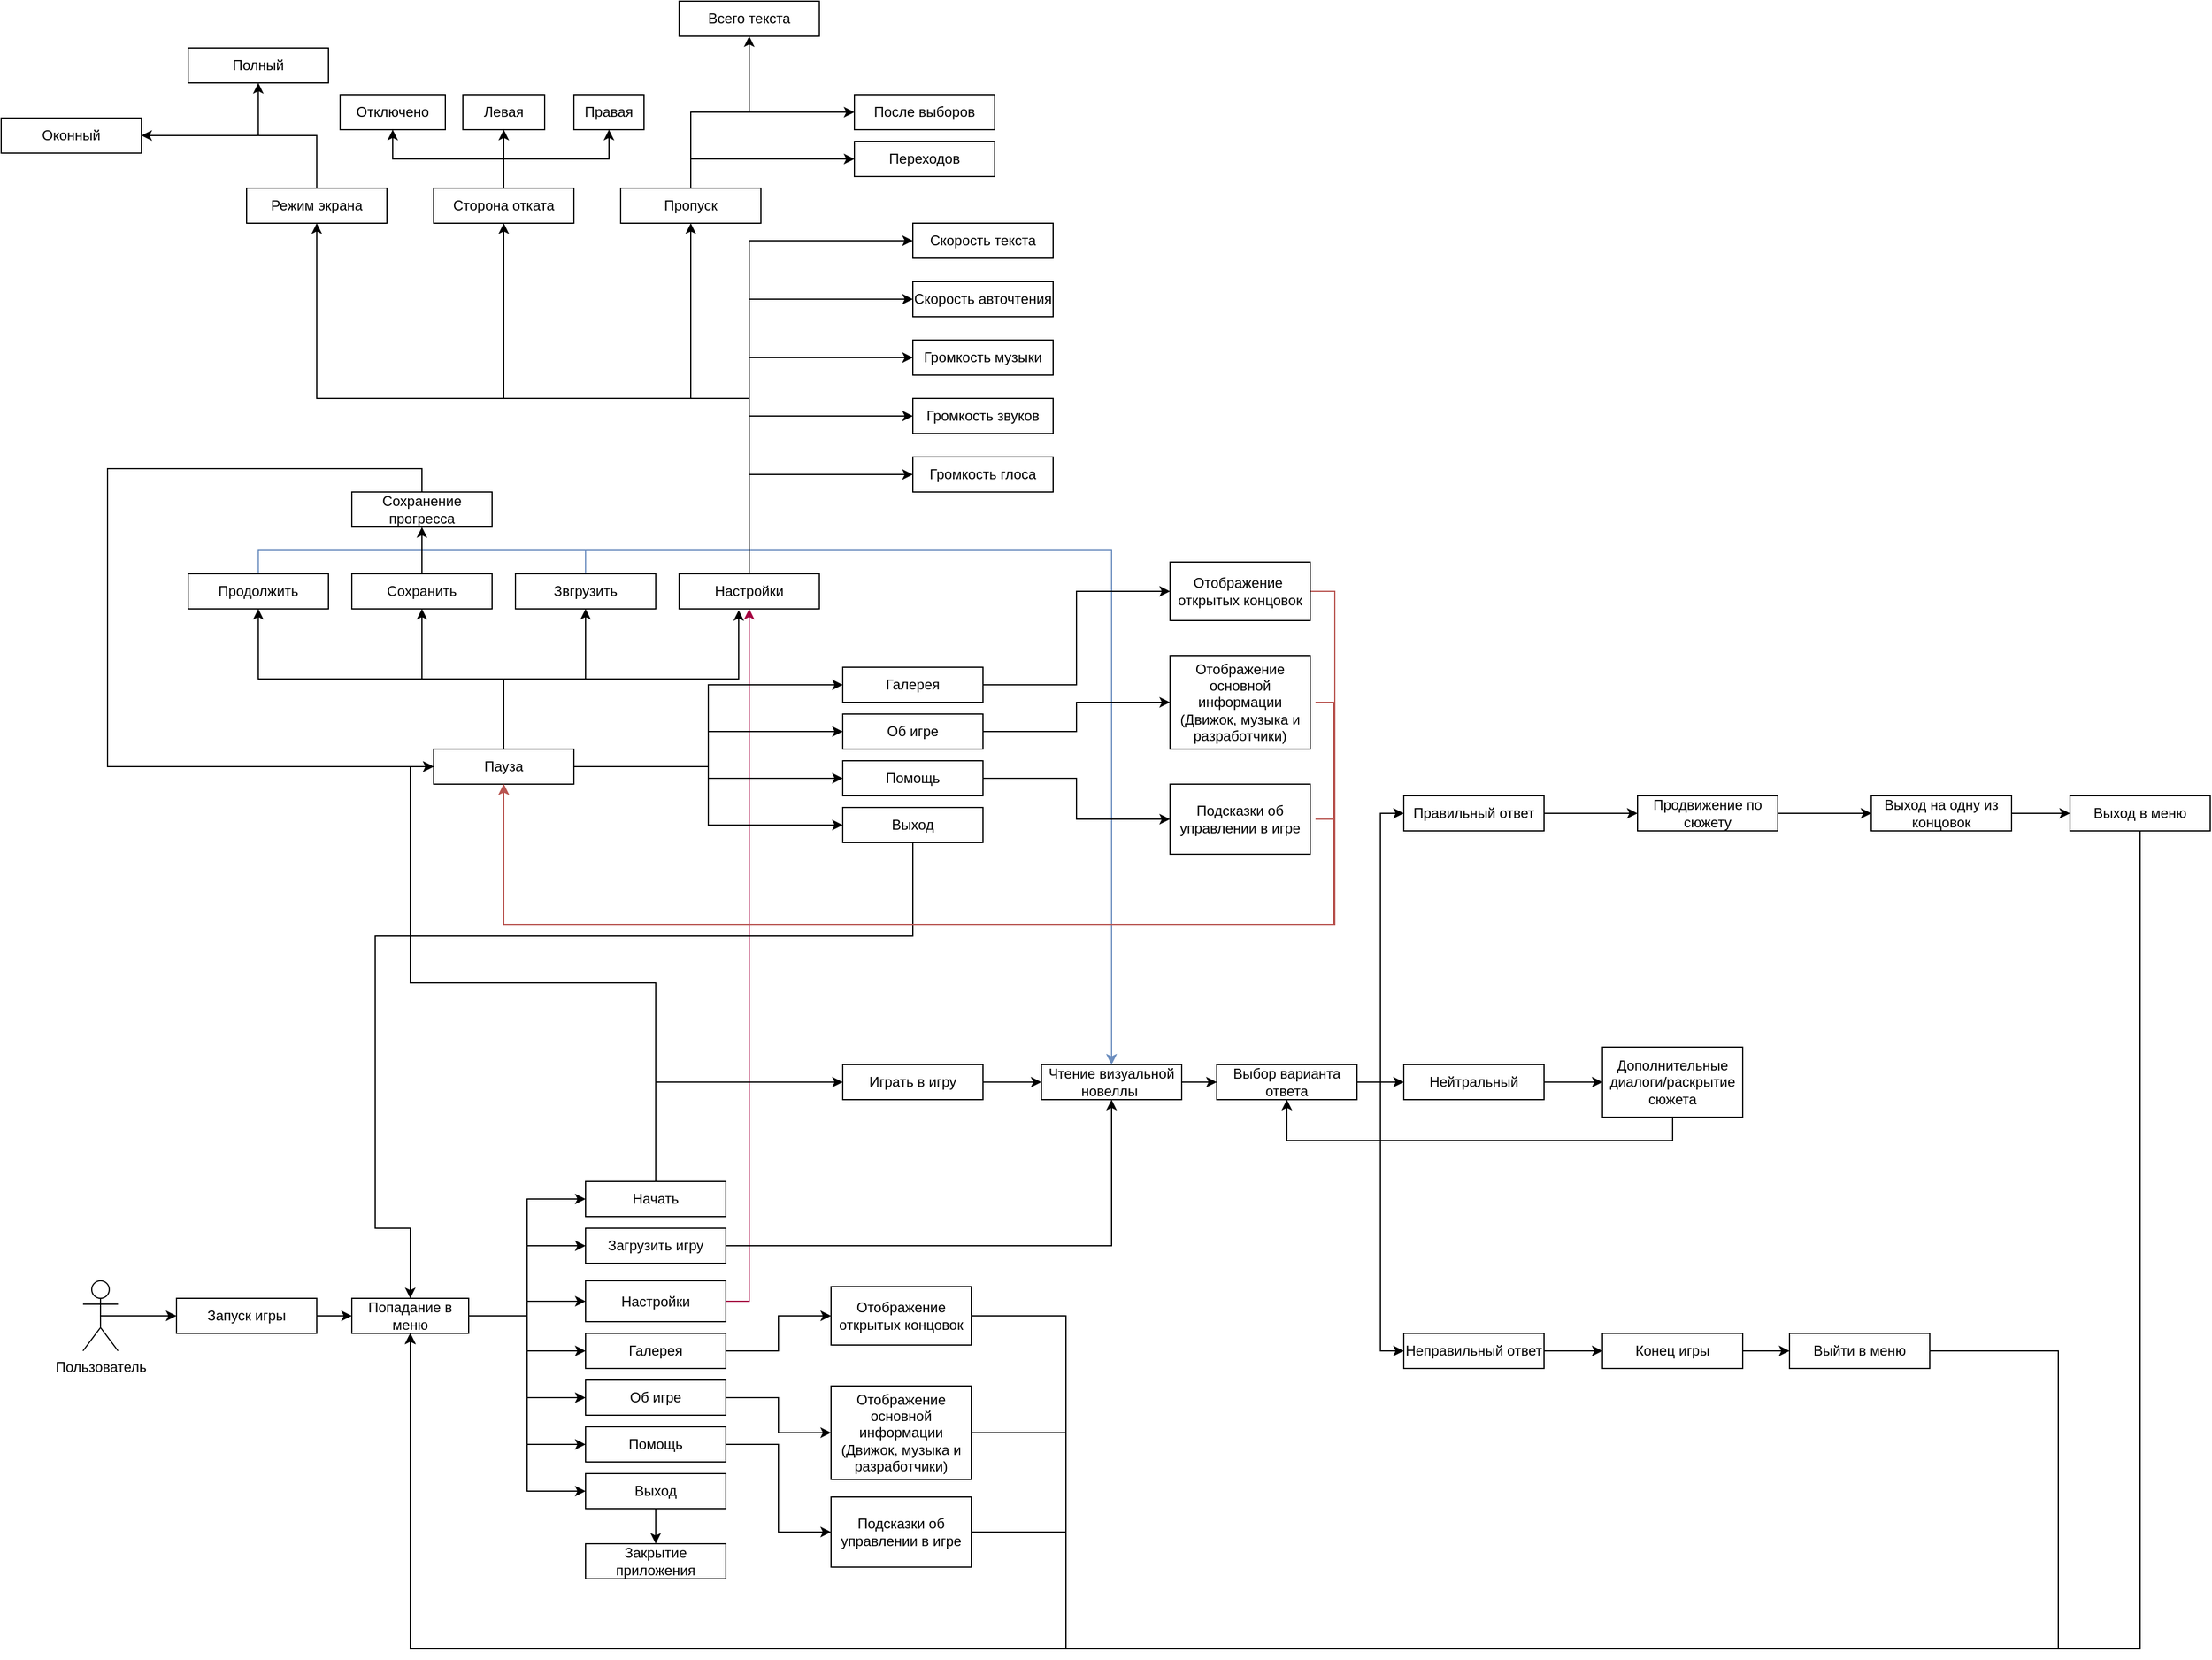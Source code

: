 <mxfile version="22.1.11" type="device">
  <diagram name="Страница — 1" id="naMKPv2qw3YEt8AV75wr">
    <mxGraphModel dx="2390" dy="1287" grid="1" gridSize="10" guides="1" tooltips="1" connect="1" arrows="1" fold="1" page="1" pageScale="1" pageWidth="120000" pageHeight="120000" math="0" shadow="0">
      <root>
        <mxCell id="0" />
        <mxCell id="1" parent="0" />
        <mxCell id="u8ogOoQb-U3TV3f_8Rn3-63" style="edgeStyle=orthogonalEdgeStyle;rounded=0;orthogonalLoop=1;jettySize=auto;html=1;exitX=0.5;exitY=0.5;exitDx=0;exitDy=0;exitPerimeter=0;entryX=0;entryY=0.5;entryDx=0;entryDy=0;" parent="1" source="Iy50ZWFIvFNUSICh2h_P-4" target="u8ogOoQb-U3TV3f_8Rn3-62" edge="1">
          <mxGeometry relative="1" as="geometry" />
        </mxCell>
        <mxCell id="Iy50ZWFIvFNUSICh2h_P-4" value="Пользователь" style="shape=umlActor;verticalLabelPosition=bottom;verticalAlign=top;html=1;outlineConnect=0;" parent="1" vertex="1">
          <mxGeometry x="5700" y="3695" width="30" height="60" as="geometry" />
        </mxCell>
        <mxCell id="Iy50ZWFIvFNUSICh2h_P-10" style="edgeStyle=orthogonalEdgeStyle;rounded=0;orthogonalLoop=1;jettySize=auto;html=1;exitX=1;exitY=0.5;exitDx=0;exitDy=0;entryX=0;entryY=0.5;entryDx=0;entryDy=0;" parent="1" source="Iy50ZWFIvFNUSICh2h_P-5" target="Iy50ZWFIvFNUSICh2h_P-7" edge="1">
          <mxGeometry relative="1" as="geometry" />
        </mxCell>
        <mxCell id="Iy50ZWFIvFNUSICh2h_P-11" style="edgeStyle=orthogonalEdgeStyle;rounded=0;orthogonalLoop=1;jettySize=auto;html=1;exitX=1;exitY=0.5;exitDx=0;exitDy=0;entryX=0;entryY=0.5;entryDx=0;entryDy=0;" parent="1" source="Iy50ZWFIvFNUSICh2h_P-5" target="Iy50ZWFIvFNUSICh2h_P-8" edge="1">
          <mxGeometry relative="1" as="geometry" />
        </mxCell>
        <mxCell id="Iy50ZWFIvFNUSICh2h_P-12" style="edgeStyle=orthogonalEdgeStyle;rounded=0;orthogonalLoop=1;jettySize=auto;html=1;exitX=1;exitY=0.5;exitDx=0;exitDy=0;entryX=0;entryY=0.5;entryDx=0;entryDy=0;" parent="1" source="Iy50ZWFIvFNUSICh2h_P-5" target="Iy50ZWFIvFNUSICh2h_P-9" edge="1">
          <mxGeometry relative="1" as="geometry" />
        </mxCell>
        <mxCell id="u8ogOoQb-U3TV3f_8Rn3-2" style="edgeStyle=orthogonalEdgeStyle;rounded=0;orthogonalLoop=1;jettySize=auto;html=1;exitX=1;exitY=0.5;exitDx=0;exitDy=0;entryX=0;entryY=0.5;entryDx=0;entryDy=0;" parent="1" source="Iy50ZWFIvFNUSICh2h_P-5" target="Iy50ZWFIvFNUSICh2h_P-13" edge="1">
          <mxGeometry relative="1" as="geometry" />
        </mxCell>
        <mxCell id="u8ogOoQb-U3TV3f_8Rn3-3" style="edgeStyle=orthogonalEdgeStyle;rounded=0;orthogonalLoop=1;jettySize=auto;html=1;exitX=1;exitY=0.5;exitDx=0;exitDy=0;entryX=0;entryY=0.5;entryDx=0;entryDy=0;" parent="1" source="Iy50ZWFIvFNUSICh2h_P-5" target="Iy50ZWFIvFNUSICh2h_P-14" edge="1">
          <mxGeometry relative="1" as="geometry" />
        </mxCell>
        <mxCell id="u8ogOoQb-U3TV3f_8Rn3-4" style="edgeStyle=orthogonalEdgeStyle;rounded=0;orthogonalLoop=1;jettySize=auto;html=1;exitX=1;exitY=0.5;exitDx=0;exitDy=0;entryX=0;entryY=0.5;entryDx=0;entryDy=0;" parent="1" source="Iy50ZWFIvFNUSICh2h_P-5" target="Iy50ZWFIvFNUSICh2h_P-15" edge="1">
          <mxGeometry relative="1" as="geometry" />
        </mxCell>
        <mxCell id="u8ogOoQb-U3TV3f_8Rn3-5" style="edgeStyle=orthogonalEdgeStyle;rounded=0;orthogonalLoop=1;jettySize=auto;html=1;exitX=1;exitY=0.5;exitDx=0;exitDy=0;entryX=0;entryY=0.5;entryDx=0;entryDy=0;" parent="1" source="Iy50ZWFIvFNUSICh2h_P-5" target="Iy50ZWFIvFNUSICh2h_P-16" edge="1">
          <mxGeometry relative="1" as="geometry" />
        </mxCell>
        <mxCell id="Iy50ZWFIvFNUSICh2h_P-5" value="Попадание в меню" style="rounded=0;whiteSpace=wrap;html=1;" parent="1" vertex="1">
          <mxGeometry x="5930" y="3710" width="100" height="30" as="geometry" />
        </mxCell>
        <mxCell id="lFQX856M-xttCv50W6g0-35" style="edgeStyle=orthogonalEdgeStyle;rounded=0;orthogonalLoop=1;jettySize=auto;html=1;exitX=1;exitY=0.5;exitDx=0;exitDy=0;entryX=0.5;entryY=1;entryDx=0;entryDy=0;fillColor=#d80073;strokeColor=#A50040;" edge="1" parent="1" source="Iy50ZWFIvFNUSICh2h_P-7" target="u8ogOoQb-U3TV3f_8Rn3-13">
          <mxGeometry relative="1" as="geometry" />
        </mxCell>
        <mxCell id="Iy50ZWFIvFNUSICh2h_P-7" value="Настройки" style="rounded=0;whiteSpace=wrap;html=1;" parent="1" vertex="1">
          <mxGeometry x="6130" y="3695" width="120" height="35" as="geometry" />
        </mxCell>
        <mxCell id="u8ogOoQb-U3TV3f_8Rn3-95" style="edgeStyle=orthogonalEdgeStyle;rounded=0;orthogonalLoop=1;jettySize=auto;html=1;exitX=1;exitY=0.5;exitDx=0;exitDy=0;entryX=0;entryY=0.5;entryDx=0;entryDy=0;" parent="1" source="Iy50ZWFIvFNUSICh2h_P-8" target="u8ogOoQb-U3TV3f_8Rn3-89" edge="1">
          <mxGeometry relative="1" as="geometry" />
        </mxCell>
        <mxCell id="Iy50ZWFIvFNUSICh2h_P-8" value="Галерея" style="rounded=0;whiteSpace=wrap;html=1;" parent="1" vertex="1">
          <mxGeometry x="6130" y="3740" width="120" height="30" as="geometry" />
        </mxCell>
        <mxCell id="u8ogOoQb-U3TV3f_8Rn3-73" style="edgeStyle=orthogonalEdgeStyle;rounded=0;orthogonalLoop=1;jettySize=auto;html=1;exitX=1;exitY=0.5;exitDx=0;exitDy=0;entryX=0.5;entryY=1;entryDx=0;entryDy=0;" parent="1" source="Iy50ZWFIvFNUSICh2h_P-9" target="u8ogOoQb-U3TV3f_8Rn3-30" edge="1">
          <mxGeometry relative="1" as="geometry">
            <mxPoint x="6620" y="3665.333" as="targetPoint" />
            <Array as="points">
              <mxPoint x="6580" y="3665" />
            </Array>
          </mxGeometry>
        </mxCell>
        <mxCell id="Iy50ZWFIvFNUSICh2h_P-9" value="Загрузить игру" style="rounded=0;whiteSpace=wrap;html=1;" parent="1" vertex="1">
          <mxGeometry x="6130" y="3650" width="120" height="30" as="geometry" />
        </mxCell>
        <mxCell id="u8ogOoQb-U3TV3f_8Rn3-9" style="edgeStyle=orthogonalEdgeStyle;rounded=0;orthogonalLoop=1;jettySize=auto;html=1;exitX=0.5;exitY=0;exitDx=0;exitDy=0;entryX=0;entryY=0.5;entryDx=0;entryDy=0;" parent="1" source="Iy50ZWFIvFNUSICh2h_P-13" target="u8ogOoQb-U3TV3f_8Rn3-6" edge="1">
          <mxGeometry relative="1" as="geometry" />
        </mxCell>
        <mxCell id="u8ogOoQb-U3TV3f_8Rn3-10" style="edgeStyle=orthogonalEdgeStyle;rounded=0;orthogonalLoop=1;jettySize=auto;html=1;exitX=0.5;exitY=0;exitDx=0;exitDy=0;entryX=0;entryY=0.5;entryDx=0;entryDy=0;" parent="1" source="Iy50ZWFIvFNUSICh2h_P-13" target="u8ogOoQb-U3TV3f_8Rn3-7" edge="1">
          <mxGeometry relative="1" as="geometry" />
        </mxCell>
        <mxCell id="Iy50ZWFIvFNUSICh2h_P-13" value="Начать" style="rounded=0;whiteSpace=wrap;html=1;" parent="1" vertex="1">
          <mxGeometry x="6130" y="3610" width="120" height="30" as="geometry" />
        </mxCell>
        <mxCell id="u8ogOoQb-U3TV3f_8Rn3-97" style="edgeStyle=orthogonalEdgeStyle;rounded=0;orthogonalLoop=1;jettySize=auto;html=1;exitX=1;exitY=0.5;exitDx=0;exitDy=0;entryX=0;entryY=0.5;entryDx=0;entryDy=0;" parent="1" source="Iy50ZWFIvFNUSICh2h_P-14" target="u8ogOoQb-U3TV3f_8Rn3-84" edge="1">
          <mxGeometry relative="1" as="geometry" />
        </mxCell>
        <mxCell id="Iy50ZWFIvFNUSICh2h_P-14" value="Об игре" style="rounded=0;whiteSpace=wrap;html=1;" parent="1" vertex="1">
          <mxGeometry x="6130" y="3780" width="120" height="30" as="geometry" />
        </mxCell>
        <mxCell id="u8ogOoQb-U3TV3f_8Rn3-98" style="edgeStyle=orthogonalEdgeStyle;rounded=0;orthogonalLoop=1;jettySize=auto;html=1;exitX=1;exitY=0.5;exitDx=0;exitDy=0;entryX=0;entryY=0.5;entryDx=0;entryDy=0;" parent="1" source="Iy50ZWFIvFNUSICh2h_P-15" target="u8ogOoQb-U3TV3f_8Rn3-86" edge="1">
          <mxGeometry relative="1" as="geometry" />
        </mxCell>
        <mxCell id="Iy50ZWFIvFNUSICh2h_P-15" value="Помощь" style="rounded=0;whiteSpace=wrap;html=1;" parent="1" vertex="1">
          <mxGeometry x="6130" y="3820" width="120" height="30" as="geometry" />
        </mxCell>
        <mxCell id="u8ogOoQb-U3TV3f_8Rn3-94" style="edgeStyle=orthogonalEdgeStyle;rounded=0;orthogonalLoop=1;jettySize=auto;html=1;exitX=0.5;exitY=1;exitDx=0;exitDy=0;entryX=0.5;entryY=0;entryDx=0;entryDy=0;" parent="1" source="Iy50ZWFIvFNUSICh2h_P-16" target="u8ogOoQb-U3TV3f_8Rn3-74" edge="1">
          <mxGeometry relative="1" as="geometry" />
        </mxCell>
        <mxCell id="Iy50ZWFIvFNUSICh2h_P-16" value="Выход" style="rounded=0;whiteSpace=wrap;html=1;" parent="1" vertex="1">
          <mxGeometry x="6130" y="3860" width="120" height="30" as="geometry" />
        </mxCell>
        <mxCell id="u8ogOoQb-U3TV3f_8Rn3-31" style="edgeStyle=orthogonalEdgeStyle;rounded=0;orthogonalLoop=1;jettySize=auto;html=1;exitX=1;exitY=0.5;exitDx=0;exitDy=0;entryX=0;entryY=0.5;entryDx=0;entryDy=0;" parent="1" source="u8ogOoQb-U3TV3f_8Rn3-6" target="u8ogOoQb-U3TV3f_8Rn3-30" edge="1">
          <mxGeometry relative="1" as="geometry" />
        </mxCell>
        <mxCell id="u8ogOoQb-U3TV3f_8Rn3-6" value="Играть в игру" style="rounded=0;whiteSpace=wrap;html=1;" parent="1" vertex="1">
          <mxGeometry x="6350" y="3510" width="120" height="30" as="geometry" />
        </mxCell>
        <mxCell id="u8ogOoQb-U3TV3f_8Rn3-19" style="edgeStyle=orthogonalEdgeStyle;rounded=0;orthogonalLoop=1;jettySize=auto;html=1;exitX=0.5;exitY=0;exitDx=0;exitDy=0;entryX=0.5;entryY=1;entryDx=0;entryDy=0;" parent="1" source="u8ogOoQb-U3TV3f_8Rn3-7" target="u8ogOoQb-U3TV3f_8Rn3-11" edge="1">
          <mxGeometry relative="1" as="geometry" />
        </mxCell>
        <mxCell id="u8ogOoQb-U3TV3f_8Rn3-20" style="edgeStyle=orthogonalEdgeStyle;rounded=0;orthogonalLoop=1;jettySize=auto;html=1;exitX=0.5;exitY=0;exitDx=0;exitDy=0;entryX=0.5;entryY=1;entryDx=0;entryDy=0;" parent="1" source="u8ogOoQb-U3TV3f_8Rn3-7" target="u8ogOoQb-U3TV3f_8Rn3-15" edge="1">
          <mxGeometry relative="1" as="geometry" />
        </mxCell>
        <mxCell id="u8ogOoQb-U3TV3f_8Rn3-21" style="edgeStyle=orthogonalEdgeStyle;rounded=0;orthogonalLoop=1;jettySize=auto;html=1;exitX=0.5;exitY=0;exitDx=0;exitDy=0;entryX=0.5;entryY=1;entryDx=0;entryDy=0;" parent="1" source="u8ogOoQb-U3TV3f_8Rn3-7" target="u8ogOoQb-U3TV3f_8Rn3-12" edge="1">
          <mxGeometry relative="1" as="geometry" />
        </mxCell>
        <mxCell id="u8ogOoQb-U3TV3f_8Rn3-26" style="edgeStyle=orthogonalEdgeStyle;rounded=0;orthogonalLoop=1;jettySize=auto;html=1;exitX=1;exitY=0.5;exitDx=0;exitDy=0;entryX=0;entryY=0.5;entryDx=0;entryDy=0;" parent="1" source="u8ogOoQb-U3TV3f_8Rn3-7" target="u8ogOoQb-U3TV3f_8Rn3-14" edge="1">
          <mxGeometry relative="1" as="geometry" />
        </mxCell>
        <mxCell id="u8ogOoQb-U3TV3f_8Rn3-27" style="edgeStyle=orthogonalEdgeStyle;rounded=0;orthogonalLoop=1;jettySize=auto;html=1;exitX=1;exitY=0.5;exitDx=0;exitDy=0;entryX=0;entryY=0.5;entryDx=0;entryDy=0;" parent="1" source="u8ogOoQb-U3TV3f_8Rn3-7" target="u8ogOoQb-U3TV3f_8Rn3-16" edge="1">
          <mxGeometry relative="1" as="geometry" />
        </mxCell>
        <mxCell id="u8ogOoQb-U3TV3f_8Rn3-28" style="edgeStyle=orthogonalEdgeStyle;rounded=0;orthogonalLoop=1;jettySize=auto;html=1;exitX=1;exitY=0.5;exitDx=0;exitDy=0;entryX=0;entryY=0.5;entryDx=0;entryDy=0;" parent="1" source="u8ogOoQb-U3TV3f_8Rn3-7" target="u8ogOoQb-U3TV3f_8Rn3-17" edge="1">
          <mxGeometry relative="1" as="geometry" />
        </mxCell>
        <mxCell id="u8ogOoQb-U3TV3f_8Rn3-29" style="edgeStyle=orthogonalEdgeStyle;rounded=0;orthogonalLoop=1;jettySize=auto;html=1;exitX=1;exitY=0.5;exitDx=0;exitDy=0;entryX=0;entryY=0.5;entryDx=0;entryDy=0;" parent="1" source="u8ogOoQb-U3TV3f_8Rn3-7" target="u8ogOoQb-U3TV3f_8Rn3-18" edge="1">
          <mxGeometry relative="1" as="geometry" />
        </mxCell>
        <mxCell id="u8ogOoQb-U3TV3f_8Rn3-7" value="Пауза" style="rounded=0;whiteSpace=wrap;html=1;" parent="1" vertex="1">
          <mxGeometry x="6000" y="3240" width="120" height="30" as="geometry" />
        </mxCell>
        <mxCell id="u8ogOoQb-U3TV3f_8Rn3-72" style="edgeStyle=orthogonalEdgeStyle;rounded=0;orthogonalLoop=1;jettySize=auto;html=1;exitX=0.5;exitY=0;exitDx=0;exitDy=0;entryX=0.5;entryY=0;entryDx=0;entryDy=0;fillColor=#dae8fc;strokeColor=#6c8ebf;" parent="1" source="u8ogOoQb-U3TV3f_8Rn3-11" target="u8ogOoQb-U3TV3f_8Rn3-30" edge="1">
          <mxGeometry relative="1" as="geometry">
            <mxPoint x="6580" y="3390" as="targetPoint" />
            <Array as="points">
              <mxPoint x="5850" y="3070" />
              <mxPoint x="6580" y="3070" />
            </Array>
          </mxGeometry>
        </mxCell>
        <mxCell id="u8ogOoQb-U3TV3f_8Rn3-11" value="Продолжить" style="rounded=0;whiteSpace=wrap;html=1;" parent="1" vertex="1">
          <mxGeometry x="5790" y="3090" width="120" height="30" as="geometry" />
        </mxCell>
        <mxCell id="u8ogOoQb-U3TV3f_8Rn3-69" style="edgeStyle=orthogonalEdgeStyle;rounded=0;orthogonalLoop=1;jettySize=auto;html=1;exitX=0.5;exitY=0;exitDx=0;exitDy=0;entryX=0.5;entryY=0;entryDx=0;entryDy=0;fillColor=#dae8fc;strokeColor=#6c8ebf;" parent="1" source="u8ogOoQb-U3TV3f_8Rn3-12" target="u8ogOoQb-U3TV3f_8Rn3-30" edge="1">
          <mxGeometry relative="1" as="geometry">
            <mxPoint x="6570" y="3050" as="targetPoint" />
          </mxGeometry>
        </mxCell>
        <mxCell id="u8ogOoQb-U3TV3f_8Rn3-12" value="Звгрузить" style="rounded=0;whiteSpace=wrap;html=1;" parent="1" vertex="1">
          <mxGeometry x="6070" y="3090" width="120" height="30" as="geometry" />
        </mxCell>
        <mxCell id="lFQX856M-xttCv50W6g0-4" style="edgeStyle=orthogonalEdgeStyle;rounded=0;orthogonalLoop=1;jettySize=auto;html=1;exitX=0.5;exitY=0;exitDx=0;exitDy=0;entryX=0.5;entryY=1;entryDx=0;entryDy=0;" edge="1" parent="1" source="u8ogOoQb-U3TV3f_8Rn3-13" target="lFQX856M-xttCv50W6g0-1">
          <mxGeometry relative="1" as="geometry" />
        </mxCell>
        <mxCell id="lFQX856M-xttCv50W6g0-5" style="edgeStyle=orthogonalEdgeStyle;rounded=0;orthogonalLoop=1;jettySize=auto;html=1;exitX=0.5;exitY=0;exitDx=0;exitDy=0;entryX=0.5;entryY=1;entryDx=0;entryDy=0;" edge="1" parent="1" source="u8ogOoQb-U3TV3f_8Rn3-13" target="lFQX856M-xttCv50W6g0-2">
          <mxGeometry relative="1" as="geometry" />
        </mxCell>
        <mxCell id="lFQX856M-xttCv50W6g0-6" style="edgeStyle=orthogonalEdgeStyle;rounded=0;orthogonalLoop=1;jettySize=auto;html=1;exitX=0.5;exitY=0;exitDx=0;exitDy=0;entryX=0.5;entryY=1;entryDx=0;entryDy=0;" edge="1" parent="1" source="u8ogOoQb-U3TV3f_8Rn3-13" target="lFQX856M-xttCv50W6g0-3">
          <mxGeometry relative="1" as="geometry" />
        </mxCell>
        <mxCell id="lFQX856M-xttCv50W6g0-12" style="edgeStyle=orthogonalEdgeStyle;rounded=0;orthogonalLoop=1;jettySize=auto;html=1;exitX=0.5;exitY=0;exitDx=0;exitDy=0;entryX=0;entryY=0.5;entryDx=0;entryDy=0;" edge="1" parent="1" source="u8ogOoQb-U3TV3f_8Rn3-13" target="lFQX856M-xttCv50W6g0-11">
          <mxGeometry relative="1" as="geometry" />
        </mxCell>
        <mxCell id="lFQX856M-xttCv50W6g0-13" style="edgeStyle=orthogonalEdgeStyle;rounded=0;orthogonalLoop=1;jettySize=auto;html=1;exitX=0.5;exitY=0;exitDx=0;exitDy=0;entryX=0;entryY=0.5;entryDx=0;entryDy=0;" edge="1" parent="1" source="u8ogOoQb-U3TV3f_8Rn3-13" target="lFQX856M-xttCv50W6g0-10">
          <mxGeometry relative="1" as="geometry" />
        </mxCell>
        <mxCell id="lFQX856M-xttCv50W6g0-14" style="edgeStyle=orthogonalEdgeStyle;rounded=0;orthogonalLoop=1;jettySize=auto;html=1;exitX=0.5;exitY=0;exitDx=0;exitDy=0;entryX=0;entryY=0.5;entryDx=0;entryDy=0;" edge="1" parent="1" source="u8ogOoQb-U3TV3f_8Rn3-13" target="lFQX856M-xttCv50W6g0-9">
          <mxGeometry relative="1" as="geometry" />
        </mxCell>
        <mxCell id="lFQX856M-xttCv50W6g0-15" style="edgeStyle=orthogonalEdgeStyle;rounded=0;orthogonalLoop=1;jettySize=auto;html=1;exitX=0.5;exitY=0;exitDx=0;exitDy=0;entryX=0;entryY=0.5;entryDx=0;entryDy=0;" edge="1" parent="1" source="u8ogOoQb-U3TV3f_8Rn3-13" target="lFQX856M-xttCv50W6g0-8">
          <mxGeometry relative="1" as="geometry" />
        </mxCell>
        <mxCell id="lFQX856M-xttCv50W6g0-16" style="edgeStyle=orthogonalEdgeStyle;rounded=0;orthogonalLoop=1;jettySize=auto;html=1;exitX=0.5;exitY=0;exitDx=0;exitDy=0;entryX=0;entryY=0.5;entryDx=0;entryDy=0;" edge="1" parent="1" source="u8ogOoQb-U3TV3f_8Rn3-13" target="lFQX856M-xttCv50W6g0-7">
          <mxGeometry relative="1" as="geometry" />
        </mxCell>
        <mxCell id="u8ogOoQb-U3TV3f_8Rn3-13" value="Настройки" style="rounded=0;whiteSpace=wrap;html=1;" parent="1" vertex="1">
          <mxGeometry x="6210" y="3090" width="120" height="30" as="geometry" />
        </mxCell>
        <mxCell id="u8ogOoQb-U3TV3f_8Rn3-100" style="edgeStyle=orthogonalEdgeStyle;rounded=0;orthogonalLoop=1;jettySize=auto;html=1;exitX=1;exitY=0.5;exitDx=0;exitDy=0;entryX=0;entryY=0.5;entryDx=0;entryDy=0;" parent="1" source="u8ogOoQb-U3TV3f_8Rn3-14" target="u8ogOoQb-U3TV3f_8Rn3-99" edge="1">
          <mxGeometry relative="1" as="geometry" />
        </mxCell>
        <mxCell id="u8ogOoQb-U3TV3f_8Rn3-14" value="Галерея" style="rounded=0;whiteSpace=wrap;html=1;" parent="1" vertex="1">
          <mxGeometry x="6350" y="3170" width="120" height="30" as="geometry" />
        </mxCell>
        <mxCell id="u8ogOoQb-U3TV3f_8Rn3-71" style="edgeStyle=orthogonalEdgeStyle;rounded=0;orthogonalLoop=1;jettySize=auto;html=1;exitX=0.5;exitY=0;exitDx=0;exitDy=0;entryX=0.5;entryY=1;entryDx=0;entryDy=0;" parent="1" source="u8ogOoQb-U3TV3f_8Rn3-15" target="u8ogOoQb-U3TV3f_8Rn3-70" edge="1">
          <mxGeometry relative="1" as="geometry" />
        </mxCell>
        <mxCell id="u8ogOoQb-U3TV3f_8Rn3-15" value="Сохранить" style="rounded=0;whiteSpace=wrap;html=1;" parent="1" vertex="1">
          <mxGeometry x="5930" y="3090" width="120" height="30" as="geometry" />
        </mxCell>
        <mxCell id="u8ogOoQb-U3TV3f_8Rn3-103" style="edgeStyle=orthogonalEdgeStyle;rounded=0;orthogonalLoop=1;jettySize=auto;html=1;exitX=1;exitY=0.5;exitDx=0;exitDy=0;entryX=0;entryY=0.5;entryDx=0;entryDy=0;" parent="1" source="u8ogOoQb-U3TV3f_8Rn3-16" target="u8ogOoQb-U3TV3f_8Rn3-101" edge="1">
          <mxGeometry relative="1" as="geometry" />
        </mxCell>
        <mxCell id="u8ogOoQb-U3TV3f_8Rn3-16" value="Об игре" style="rounded=0;whiteSpace=wrap;html=1;" parent="1" vertex="1">
          <mxGeometry x="6350" y="3210" width="120" height="30" as="geometry" />
        </mxCell>
        <mxCell id="u8ogOoQb-U3TV3f_8Rn3-105" style="edgeStyle=orthogonalEdgeStyle;rounded=0;orthogonalLoop=1;jettySize=auto;html=1;exitX=1;exitY=0.5;exitDx=0;exitDy=0;entryX=0;entryY=0.5;entryDx=0;entryDy=0;" parent="1" source="u8ogOoQb-U3TV3f_8Rn3-17" target="u8ogOoQb-U3TV3f_8Rn3-104" edge="1">
          <mxGeometry relative="1" as="geometry" />
        </mxCell>
        <mxCell id="u8ogOoQb-U3TV3f_8Rn3-17" value="Помощь" style="rounded=0;whiteSpace=wrap;html=1;" parent="1" vertex="1">
          <mxGeometry x="6350" y="3250" width="120" height="30" as="geometry" />
        </mxCell>
        <mxCell id="u8ogOoQb-U3TV3f_8Rn3-88" style="edgeStyle=orthogonalEdgeStyle;rounded=0;orthogonalLoop=1;jettySize=auto;html=1;exitX=0.5;exitY=1;exitDx=0;exitDy=0;entryX=0.5;entryY=0;entryDx=0;entryDy=0;" parent="1" source="u8ogOoQb-U3TV3f_8Rn3-18" target="Iy50ZWFIvFNUSICh2h_P-5" edge="1">
          <mxGeometry relative="1" as="geometry">
            <Array as="points">
              <mxPoint x="6410" y="3400" />
              <mxPoint x="5950" y="3400" />
              <mxPoint x="5950" y="3650" />
              <mxPoint x="5980" y="3650" />
            </Array>
          </mxGeometry>
        </mxCell>
        <mxCell id="u8ogOoQb-U3TV3f_8Rn3-18" value="Выход" style="rounded=0;whiteSpace=wrap;html=1;" parent="1" vertex="1">
          <mxGeometry x="6350" y="3290" width="120" height="30" as="geometry" />
        </mxCell>
        <mxCell id="u8ogOoQb-U3TV3f_8Rn3-33" style="edgeStyle=orthogonalEdgeStyle;rounded=0;orthogonalLoop=1;jettySize=auto;html=1;exitX=1;exitY=0.5;exitDx=0;exitDy=0;entryX=0;entryY=0.5;entryDx=0;entryDy=0;" parent="1" source="u8ogOoQb-U3TV3f_8Rn3-30" target="u8ogOoQb-U3TV3f_8Rn3-32" edge="1">
          <mxGeometry relative="1" as="geometry" />
        </mxCell>
        <mxCell id="u8ogOoQb-U3TV3f_8Rn3-30" value="Чтение визуальной новеллы&amp;nbsp;" style="rounded=0;whiteSpace=wrap;html=1;" parent="1" vertex="1">
          <mxGeometry x="6520" y="3510" width="120" height="30" as="geometry" />
        </mxCell>
        <mxCell id="u8ogOoQb-U3TV3f_8Rn3-44" style="edgeStyle=orthogonalEdgeStyle;rounded=0;orthogonalLoop=1;jettySize=auto;html=1;exitX=1;exitY=0.5;exitDx=0;exitDy=0;entryX=0;entryY=0.5;entryDx=0;entryDy=0;" parent="1" source="u8ogOoQb-U3TV3f_8Rn3-32" target="u8ogOoQb-U3TV3f_8Rn3-42" edge="1">
          <mxGeometry relative="1" as="geometry" />
        </mxCell>
        <mxCell id="u8ogOoQb-U3TV3f_8Rn3-46" style="edgeStyle=orthogonalEdgeStyle;rounded=0;orthogonalLoop=1;jettySize=auto;html=1;exitX=1;exitY=0.5;exitDx=0;exitDy=0;entryX=0;entryY=0.5;entryDx=0;entryDy=0;" parent="1" source="u8ogOoQb-U3TV3f_8Rn3-32" target="u8ogOoQb-U3TV3f_8Rn3-40" edge="1">
          <mxGeometry relative="1" as="geometry" />
        </mxCell>
        <mxCell id="u8ogOoQb-U3TV3f_8Rn3-47" style="edgeStyle=orthogonalEdgeStyle;rounded=0;orthogonalLoop=1;jettySize=auto;html=1;exitX=1;exitY=0.5;exitDx=0;exitDy=0;entryX=0;entryY=0.5;entryDx=0;entryDy=0;" parent="1" source="u8ogOoQb-U3TV3f_8Rn3-32" target="u8ogOoQb-U3TV3f_8Rn3-43" edge="1">
          <mxGeometry relative="1" as="geometry" />
        </mxCell>
        <mxCell id="u8ogOoQb-U3TV3f_8Rn3-32" value="Выбор варианта ответа" style="rounded=0;whiteSpace=wrap;html=1;" parent="1" vertex="1">
          <mxGeometry x="6670" y="3510" width="120" height="30" as="geometry" />
        </mxCell>
        <mxCell id="u8ogOoQb-U3TV3f_8Rn3-49" style="edgeStyle=orthogonalEdgeStyle;rounded=0;orthogonalLoop=1;jettySize=auto;html=1;exitX=1;exitY=0.5;exitDx=0;exitDy=0;entryX=0;entryY=0.5;entryDx=0;entryDy=0;" parent="1" source="u8ogOoQb-U3TV3f_8Rn3-34" target="u8ogOoQb-U3TV3f_8Rn3-39" edge="1">
          <mxGeometry relative="1" as="geometry" />
        </mxCell>
        <mxCell id="u8ogOoQb-U3TV3f_8Rn3-34" value="Конец игры" style="rounded=0;whiteSpace=wrap;html=1;" parent="1" vertex="1">
          <mxGeometry x="7000" y="3740" width="120" height="30" as="geometry" />
        </mxCell>
        <mxCell id="u8ogOoQb-U3TV3f_8Rn3-80" style="edgeStyle=orthogonalEdgeStyle;rounded=0;orthogonalLoop=1;jettySize=auto;html=1;exitX=1;exitY=0.5;exitDx=0;exitDy=0;entryX=0;entryY=0.5;entryDx=0;entryDy=0;" parent="1" source="u8ogOoQb-U3TV3f_8Rn3-35" target="u8ogOoQb-U3TV3f_8Rn3-79" edge="1">
          <mxGeometry relative="1" as="geometry" />
        </mxCell>
        <mxCell id="u8ogOoQb-U3TV3f_8Rn3-35" value="Продвижение по сюжету" style="rounded=0;whiteSpace=wrap;html=1;" parent="1" vertex="1">
          <mxGeometry x="7030" y="3280" width="120" height="30" as="geometry" />
        </mxCell>
        <mxCell id="u8ogOoQb-U3TV3f_8Rn3-66" style="edgeStyle=orthogonalEdgeStyle;rounded=0;orthogonalLoop=1;jettySize=auto;html=1;exitX=1;exitY=0.5;exitDx=0;exitDy=0;entryX=0.5;entryY=1;entryDx=0;entryDy=0;" parent="1" source="u8ogOoQb-U3TV3f_8Rn3-39" target="Iy50ZWFIvFNUSICh2h_P-5" edge="1">
          <mxGeometry relative="1" as="geometry">
            <mxPoint x="5980" y="4070" as="targetPoint" />
            <Array as="points">
              <mxPoint x="7390" y="3755" />
              <mxPoint x="7390" y="4010" />
              <mxPoint x="5980" y="4010" />
            </Array>
          </mxGeometry>
        </mxCell>
        <mxCell id="u8ogOoQb-U3TV3f_8Rn3-39" value="Выйти в меню" style="rounded=0;whiteSpace=wrap;html=1;" parent="1" vertex="1">
          <mxGeometry x="7160" y="3740" width="120" height="30" as="geometry" />
        </mxCell>
        <mxCell id="u8ogOoQb-U3TV3f_8Rn3-51" style="edgeStyle=orthogonalEdgeStyle;rounded=0;orthogonalLoop=1;jettySize=auto;html=1;exitX=1;exitY=0.5;exitDx=0;exitDy=0;entryX=0;entryY=0.5;entryDx=0;entryDy=0;" parent="1" source="u8ogOoQb-U3TV3f_8Rn3-40" target="u8ogOoQb-U3TV3f_8Rn3-35" edge="1">
          <mxGeometry relative="1" as="geometry" />
        </mxCell>
        <mxCell id="u8ogOoQb-U3TV3f_8Rn3-40" value="Правильный ответ" style="rounded=0;whiteSpace=wrap;html=1;" parent="1" vertex="1">
          <mxGeometry x="6830" y="3280" width="120" height="30" as="geometry" />
        </mxCell>
        <mxCell id="u8ogOoQb-U3TV3f_8Rn3-57" style="edgeStyle=orthogonalEdgeStyle;rounded=0;orthogonalLoop=1;jettySize=auto;html=1;exitX=1;exitY=0.5;exitDx=0;exitDy=0;entryX=0;entryY=0.5;entryDx=0;entryDy=0;" parent="1" source="u8ogOoQb-U3TV3f_8Rn3-42" target="u8ogOoQb-U3TV3f_8Rn3-56" edge="1">
          <mxGeometry relative="1" as="geometry" />
        </mxCell>
        <mxCell id="u8ogOoQb-U3TV3f_8Rn3-42" value="Нейтральный" style="rounded=0;whiteSpace=wrap;html=1;" parent="1" vertex="1">
          <mxGeometry x="6830" y="3510" width="120" height="30" as="geometry" />
        </mxCell>
        <mxCell id="u8ogOoQb-U3TV3f_8Rn3-48" style="edgeStyle=orthogonalEdgeStyle;rounded=0;orthogonalLoop=1;jettySize=auto;html=1;exitX=1;exitY=0.5;exitDx=0;exitDy=0;entryX=0;entryY=0.5;entryDx=0;entryDy=0;" parent="1" source="u8ogOoQb-U3TV3f_8Rn3-43" target="u8ogOoQb-U3TV3f_8Rn3-34" edge="1">
          <mxGeometry relative="1" as="geometry" />
        </mxCell>
        <mxCell id="u8ogOoQb-U3TV3f_8Rn3-43" value="Неправильный ответ" style="rounded=0;whiteSpace=wrap;html=1;" parent="1" vertex="1">
          <mxGeometry x="6830" y="3740" width="120" height="30" as="geometry" />
        </mxCell>
        <mxCell id="u8ogOoQb-U3TV3f_8Rn3-58" style="edgeStyle=orthogonalEdgeStyle;rounded=0;orthogonalLoop=1;jettySize=auto;html=1;exitX=0.5;exitY=1;exitDx=0;exitDy=0;entryX=0.5;entryY=1;entryDx=0;entryDy=0;" parent="1" source="u8ogOoQb-U3TV3f_8Rn3-56" target="u8ogOoQb-U3TV3f_8Rn3-32" edge="1">
          <mxGeometry relative="1" as="geometry" />
        </mxCell>
        <mxCell id="u8ogOoQb-U3TV3f_8Rn3-56" value="Дополнительные диалоги/раскрытие сюжета" style="rounded=0;whiteSpace=wrap;html=1;" parent="1" vertex="1">
          <mxGeometry x="7000" y="3495" width="120" height="60" as="geometry" />
        </mxCell>
        <mxCell id="u8ogOoQb-U3TV3f_8Rn3-64" style="edgeStyle=orthogonalEdgeStyle;rounded=0;orthogonalLoop=1;jettySize=auto;html=1;exitX=1;exitY=0.5;exitDx=0;exitDy=0;entryX=0;entryY=0.5;entryDx=0;entryDy=0;" parent="1" source="u8ogOoQb-U3TV3f_8Rn3-62" target="Iy50ZWFIvFNUSICh2h_P-5" edge="1">
          <mxGeometry relative="1" as="geometry" />
        </mxCell>
        <mxCell id="u8ogOoQb-U3TV3f_8Rn3-62" value="Запуск игры" style="rounded=0;whiteSpace=wrap;html=1;" parent="1" vertex="1">
          <mxGeometry x="5780" y="3710" width="120" height="30" as="geometry" />
        </mxCell>
        <mxCell id="u8ogOoQb-U3TV3f_8Rn3-92" style="edgeStyle=orthogonalEdgeStyle;rounded=0;orthogonalLoop=1;jettySize=auto;html=1;exitX=0.5;exitY=0;exitDx=0;exitDy=0;entryX=0;entryY=0.5;entryDx=0;entryDy=0;" parent="1" source="u8ogOoQb-U3TV3f_8Rn3-70" target="u8ogOoQb-U3TV3f_8Rn3-7" edge="1">
          <mxGeometry relative="1" as="geometry">
            <mxPoint x="5720" y="3250" as="targetPoint" />
            <Array as="points">
              <mxPoint x="5990" y="3000" />
              <mxPoint x="5721" y="3000" />
              <mxPoint x="5721" y="3255" />
            </Array>
          </mxGeometry>
        </mxCell>
        <mxCell id="u8ogOoQb-U3TV3f_8Rn3-70" value="Сохранение прогресса" style="rounded=0;whiteSpace=wrap;html=1;" parent="1" vertex="1">
          <mxGeometry x="5930" y="3020" width="120" height="30" as="geometry" />
        </mxCell>
        <mxCell id="u8ogOoQb-U3TV3f_8Rn3-74" value="Закрытие приложения" style="rounded=0;whiteSpace=wrap;html=1;" parent="1" vertex="1">
          <mxGeometry x="6130" y="3920" width="120" height="30" as="geometry" />
        </mxCell>
        <mxCell id="u8ogOoQb-U3TV3f_8Rn3-82" style="edgeStyle=orthogonalEdgeStyle;rounded=0;orthogonalLoop=1;jettySize=auto;html=1;exitX=1;exitY=0.5;exitDx=0;exitDy=0;entryX=0;entryY=0.5;entryDx=0;entryDy=0;" parent="1" source="u8ogOoQb-U3TV3f_8Rn3-79" target="u8ogOoQb-U3TV3f_8Rn3-81" edge="1">
          <mxGeometry relative="1" as="geometry" />
        </mxCell>
        <mxCell id="u8ogOoQb-U3TV3f_8Rn3-79" value="Выход на одну из концовок" style="rounded=0;whiteSpace=wrap;html=1;" parent="1" vertex="1">
          <mxGeometry x="7230" y="3280" width="120" height="30" as="geometry" />
        </mxCell>
        <mxCell id="u8ogOoQb-U3TV3f_8Rn3-83" style="edgeStyle=orthogonalEdgeStyle;rounded=0;orthogonalLoop=1;jettySize=auto;html=1;exitX=0.5;exitY=1;exitDx=0;exitDy=0;entryX=0.5;entryY=1;entryDx=0;entryDy=0;" parent="1" source="u8ogOoQb-U3TV3f_8Rn3-81" target="Iy50ZWFIvFNUSICh2h_P-5" edge="1">
          <mxGeometry relative="1" as="geometry">
            <mxPoint x="5980" y="4010" as="targetPoint" />
            <Array as="points">
              <mxPoint x="7460" y="4010" />
              <mxPoint x="5980" y="4010" />
            </Array>
          </mxGeometry>
        </mxCell>
        <mxCell id="u8ogOoQb-U3TV3f_8Rn3-81" value="Выход в меню" style="rounded=0;whiteSpace=wrap;html=1;" parent="1" vertex="1">
          <mxGeometry x="7400" y="3280" width="120" height="30" as="geometry" />
        </mxCell>
        <mxCell id="u8ogOoQb-U3TV3f_8Rn3-107" style="edgeStyle=orthogonalEdgeStyle;rounded=0;orthogonalLoop=1;jettySize=auto;html=1;exitX=1;exitY=0.5;exitDx=0;exitDy=0;entryX=0.5;entryY=1;entryDx=0;entryDy=0;" parent="1" source="u8ogOoQb-U3TV3f_8Rn3-84" target="Iy50ZWFIvFNUSICh2h_P-5" edge="1">
          <mxGeometry relative="1" as="geometry">
            <mxPoint x="5980" y="4010" as="targetPoint" />
            <Array as="points">
              <mxPoint x="6541" y="3825" />
              <mxPoint x="6541" y="4010" />
              <mxPoint x="5980" y="4010" />
            </Array>
          </mxGeometry>
        </mxCell>
        <mxCell id="u8ogOoQb-U3TV3f_8Rn3-84" value="Отображение основной информации (Движок, музыка и разработчики)" style="rounded=0;whiteSpace=wrap;html=1;" parent="1" vertex="1">
          <mxGeometry x="6340" y="3785" width="120" height="80" as="geometry" />
        </mxCell>
        <mxCell id="u8ogOoQb-U3TV3f_8Rn3-106" style="edgeStyle=orthogonalEdgeStyle;rounded=0;orthogonalLoop=1;jettySize=auto;html=1;exitX=1;exitY=0.5;exitDx=0;exitDy=0;entryX=0.5;entryY=1;entryDx=0;entryDy=0;" parent="1" source="u8ogOoQb-U3TV3f_8Rn3-86" target="Iy50ZWFIvFNUSICh2h_P-5" edge="1">
          <mxGeometry relative="1" as="geometry">
            <mxPoint x="5980" y="4010" as="targetPoint" />
            <Array as="points">
              <mxPoint x="6541" y="3910" />
              <mxPoint x="6541" y="4010" />
              <mxPoint x="5980" y="4010" />
            </Array>
          </mxGeometry>
        </mxCell>
        <mxCell id="u8ogOoQb-U3TV3f_8Rn3-86" value="Подсказки об управлении в игре" style="rounded=0;whiteSpace=wrap;html=1;" parent="1" vertex="1">
          <mxGeometry x="6340" y="3880" width="120" height="60" as="geometry" />
        </mxCell>
        <mxCell id="u8ogOoQb-U3TV3f_8Rn3-108" style="edgeStyle=orthogonalEdgeStyle;rounded=0;orthogonalLoop=1;jettySize=auto;html=1;exitX=1;exitY=0.5;exitDx=0;exitDy=0;entryX=0.5;entryY=1;entryDx=0;entryDy=0;" parent="1" source="u8ogOoQb-U3TV3f_8Rn3-89" target="Iy50ZWFIvFNUSICh2h_P-5" edge="1">
          <mxGeometry relative="1" as="geometry">
            <mxPoint x="5980" y="4010" as="targetPoint" />
            <Array as="points">
              <mxPoint x="6541" y="3725" />
              <mxPoint x="6541" y="4010" />
              <mxPoint x="5980" y="4010" />
            </Array>
          </mxGeometry>
        </mxCell>
        <mxCell id="u8ogOoQb-U3TV3f_8Rn3-89" value="Отображение открытых концовок" style="rounded=0;whiteSpace=wrap;html=1;" parent="1" vertex="1">
          <mxGeometry x="6340" y="3700" width="120" height="50" as="geometry" />
        </mxCell>
        <mxCell id="u8ogOoQb-U3TV3f_8Rn3-112" style="edgeStyle=orthogonalEdgeStyle;rounded=0;orthogonalLoop=1;jettySize=auto;html=1;exitX=1;exitY=0.5;exitDx=0;exitDy=0;entryX=0.5;entryY=1;entryDx=0;entryDy=0;fillColor=#f8cecc;strokeColor=#b85450;" parent="1" source="u8ogOoQb-U3TV3f_8Rn3-99" target="u8ogOoQb-U3TV3f_8Rn3-7" edge="1">
          <mxGeometry relative="1" as="geometry">
            <mxPoint x="6060" y="3390" as="targetPoint" />
            <Array as="points">
              <mxPoint x="6771" y="3105" />
              <mxPoint x="6771" y="3390" />
              <mxPoint x="6060" y="3390" />
            </Array>
          </mxGeometry>
        </mxCell>
        <mxCell id="u8ogOoQb-U3TV3f_8Rn3-99" value="Отображение&amp;nbsp; открытых концовок" style="rounded=0;whiteSpace=wrap;html=1;" parent="1" vertex="1">
          <mxGeometry x="6630" y="3080" width="120" height="50" as="geometry" />
        </mxCell>
        <mxCell id="u8ogOoQb-U3TV3f_8Rn3-111" style="edgeStyle=orthogonalEdgeStyle;rounded=0;orthogonalLoop=1;jettySize=auto;html=1;exitX=1;exitY=0.5;exitDx=0;exitDy=0;fillColor=#f8cecc;strokeColor=#b85450;" parent="1" edge="1">
          <mxGeometry relative="1" as="geometry">
            <mxPoint x="6060" y="3270" as="targetPoint" />
            <Array as="points">
              <mxPoint x="6770" y="3200" />
              <mxPoint x="6770" y="3390" />
              <mxPoint x="6060" y="3390" />
            </Array>
            <mxPoint x="6754.5" y="3200" as="sourcePoint" />
          </mxGeometry>
        </mxCell>
        <mxCell id="u8ogOoQb-U3TV3f_8Rn3-101" value="Отображение основной информации (Движок, музыка и разработчики)" style="rounded=0;whiteSpace=wrap;html=1;" parent="1" vertex="1">
          <mxGeometry x="6630" y="3160" width="120" height="80" as="geometry" />
        </mxCell>
        <mxCell id="u8ogOoQb-U3TV3f_8Rn3-110" style="edgeStyle=orthogonalEdgeStyle;rounded=0;orthogonalLoop=1;jettySize=auto;html=1;exitX=1;exitY=0.5;exitDx=0;exitDy=0;fillColor=#f8cecc;strokeColor=#b85450;" parent="1" edge="1">
          <mxGeometry relative="1" as="geometry">
            <mxPoint x="6060" y="3270" as="targetPoint" />
            <Array as="points">
              <mxPoint x="6770" y="3300" />
              <mxPoint x="6770" y="3390" />
              <mxPoint x="6060" y="3390" />
            </Array>
            <mxPoint x="6754.5" y="3300" as="sourcePoint" />
          </mxGeometry>
        </mxCell>
        <mxCell id="u8ogOoQb-U3TV3f_8Rn3-104" value="Подсказки об управлении в игре" style="rounded=0;whiteSpace=wrap;html=1;" parent="1" vertex="1">
          <mxGeometry x="6630" y="3270" width="120" height="60" as="geometry" />
        </mxCell>
        <mxCell id="lFQX856M-xttCv50W6g0-19" style="edgeStyle=orthogonalEdgeStyle;rounded=0;orthogonalLoop=1;jettySize=auto;html=1;exitX=0.5;exitY=0;exitDx=0;exitDy=0;entryX=1;entryY=0.5;entryDx=0;entryDy=0;" edge="1" parent="1" source="lFQX856M-xttCv50W6g0-1" target="lFQX856M-xttCv50W6g0-18">
          <mxGeometry relative="1" as="geometry" />
        </mxCell>
        <mxCell id="lFQX856M-xttCv50W6g0-20" style="edgeStyle=orthogonalEdgeStyle;rounded=0;orthogonalLoop=1;jettySize=auto;html=1;exitX=0.5;exitY=0;exitDx=0;exitDy=0;entryX=0.5;entryY=1;entryDx=0;entryDy=0;" edge="1" parent="1" source="lFQX856M-xttCv50W6g0-1" target="lFQX856M-xttCv50W6g0-17">
          <mxGeometry relative="1" as="geometry" />
        </mxCell>
        <mxCell id="lFQX856M-xttCv50W6g0-1" value="Режим экрана" style="rounded=0;whiteSpace=wrap;html=1;" vertex="1" parent="1">
          <mxGeometry x="5840" y="2760" width="120" height="30" as="geometry" />
        </mxCell>
        <mxCell id="lFQX856M-xttCv50W6g0-24" style="edgeStyle=orthogonalEdgeStyle;rounded=0;orthogonalLoop=1;jettySize=auto;html=1;exitX=0.5;exitY=0;exitDx=0;exitDy=0;entryX=0.5;entryY=1;entryDx=0;entryDy=0;" edge="1" parent="1" source="lFQX856M-xttCv50W6g0-2" target="lFQX856M-xttCv50W6g0-23">
          <mxGeometry relative="1" as="geometry" />
        </mxCell>
        <mxCell id="lFQX856M-xttCv50W6g0-25" style="edgeStyle=orthogonalEdgeStyle;rounded=0;orthogonalLoop=1;jettySize=auto;html=1;exitX=0.5;exitY=0;exitDx=0;exitDy=0;entryX=0.5;entryY=1;entryDx=0;entryDy=0;" edge="1" parent="1" source="lFQX856M-xttCv50W6g0-2" target="lFQX856M-xttCv50W6g0-22">
          <mxGeometry relative="1" as="geometry" />
        </mxCell>
        <mxCell id="lFQX856M-xttCv50W6g0-26" style="edgeStyle=orthogonalEdgeStyle;rounded=0;orthogonalLoop=1;jettySize=auto;html=1;exitX=0.5;exitY=0;exitDx=0;exitDy=0;entryX=0.5;entryY=1;entryDx=0;entryDy=0;" edge="1" parent="1" source="lFQX856M-xttCv50W6g0-2" target="lFQX856M-xttCv50W6g0-21">
          <mxGeometry relative="1" as="geometry" />
        </mxCell>
        <mxCell id="lFQX856M-xttCv50W6g0-2" value="Сторона отката" style="rounded=0;whiteSpace=wrap;html=1;" vertex="1" parent="1">
          <mxGeometry x="6000" y="2760" width="120" height="30" as="geometry" />
        </mxCell>
        <mxCell id="lFQX856M-xttCv50W6g0-32" style="edgeStyle=orthogonalEdgeStyle;rounded=0;orthogonalLoop=1;jettySize=auto;html=1;exitX=0.5;exitY=0;exitDx=0;exitDy=0;entryX=0.5;entryY=1;entryDx=0;entryDy=0;" edge="1" parent="1" source="lFQX856M-xttCv50W6g0-3" target="lFQX856M-xttCv50W6g0-31">
          <mxGeometry relative="1" as="geometry" />
        </mxCell>
        <mxCell id="lFQX856M-xttCv50W6g0-33" style="edgeStyle=orthogonalEdgeStyle;rounded=0;orthogonalLoop=1;jettySize=auto;html=1;exitX=0.5;exitY=0;exitDx=0;exitDy=0;entryX=0;entryY=0.5;entryDx=0;entryDy=0;" edge="1" parent="1" source="lFQX856M-xttCv50W6g0-3" target="lFQX856M-xttCv50W6g0-30">
          <mxGeometry relative="1" as="geometry" />
        </mxCell>
        <mxCell id="lFQX856M-xttCv50W6g0-34" style="edgeStyle=orthogonalEdgeStyle;rounded=0;orthogonalLoop=1;jettySize=auto;html=1;exitX=0.5;exitY=0;exitDx=0;exitDy=0;entryX=0;entryY=0.5;entryDx=0;entryDy=0;" edge="1" parent="1" source="lFQX856M-xttCv50W6g0-3" target="lFQX856M-xttCv50W6g0-27">
          <mxGeometry relative="1" as="geometry" />
        </mxCell>
        <mxCell id="lFQX856M-xttCv50W6g0-3" value="Пропуск" style="rounded=0;whiteSpace=wrap;html=1;" vertex="1" parent="1">
          <mxGeometry x="6160" y="2760" width="120" height="30" as="geometry" />
        </mxCell>
        <mxCell id="lFQX856M-xttCv50W6g0-7" value="Громкость глоса" style="rounded=0;whiteSpace=wrap;html=1;" vertex="1" parent="1">
          <mxGeometry x="6410" y="2990" width="120" height="30" as="geometry" />
        </mxCell>
        <mxCell id="lFQX856M-xttCv50W6g0-8" value="Громкость звуков" style="rounded=0;whiteSpace=wrap;html=1;" vertex="1" parent="1">
          <mxGeometry x="6410" y="2940" width="120" height="30" as="geometry" />
        </mxCell>
        <mxCell id="lFQX856M-xttCv50W6g0-9" value="Громкость музыки" style="rounded=0;whiteSpace=wrap;html=1;" vertex="1" parent="1">
          <mxGeometry x="6410" y="2890" width="120" height="30" as="geometry" />
        </mxCell>
        <mxCell id="lFQX856M-xttCv50W6g0-10" value="Скорость авточтения" style="rounded=0;whiteSpace=wrap;html=1;" vertex="1" parent="1">
          <mxGeometry x="6410" y="2840" width="120" height="30" as="geometry" />
        </mxCell>
        <mxCell id="lFQX856M-xttCv50W6g0-11" value="Скорость текста" style="rounded=0;whiteSpace=wrap;html=1;" vertex="1" parent="1">
          <mxGeometry x="6410" y="2790" width="120" height="30" as="geometry" />
        </mxCell>
        <mxCell id="lFQX856M-xttCv50W6g0-17" value="Полный" style="rounded=0;whiteSpace=wrap;html=1;" vertex="1" parent="1">
          <mxGeometry x="5790" y="2640" width="120" height="30" as="geometry" />
        </mxCell>
        <mxCell id="lFQX856M-xttCv50W6g0-18" value="Оконный" style="rounded=0;whiteSpace=wrap;html=1;" vertex="1" parent="1">
          <mxGeometry x="5630" y="2700" width="120" height="30" as="geometry" />
        </mxCell>
        <mxCell id="lFQX856M-xttCv50W6g0-21" value="Правая" style="rounded=0;whiteSpace=wrap;html=1;" vertex="1" parent="1">
          <mxGeometry x="6120" y="2680" width="60" height="30" as="geometry" />
        </mxCell>
        <mxCell id="lFQX856M-xttCv50W6g0-22" value="Левая" style="rounded=0;whiteSpace=wrap;html=1;" vertex="1" parent="1">
          <mxGeometry x="6025" y="2680" width="70" height="30" as="geometry" />
        </mxCell>
        <mxCell id="lFQX856M-xttCv50W6g0-23" value="Отключено" style="rounded=0;whiteSpace=wrap;html=1;" vertex="1" parent="1">
          <mxGeometry x="5920" y="2680" width="90" height="30" as="geometry" />
        </mxCell>
        <mxCell id="lFQX856M-xttCv50W6g0-27" value="Переходов" style="rounded=0;whiteSpace=wrap;html=1;" vertex="1" parent="1">
          <mxGeometry x="6360" y="2720" width="120" height="30" as="geometry" />
        </mxCell>
        <mxCell id="lFQX856M-xttCv50W6g0-30" value="После выборов" style="rounded=0;whiteSpace=wrap;html=1;" vertex="1" parent="1">
          <mxGeometry x="6360" y="2680" width="120" height="30" as="geometry" />
        </mxCell>
        <mxCell id="lFQX856M-xttCv50W6g0-31" value="Всего текста" style="rounded=0;whiteSpace=wrap;html=1;" vertex="1" parent="1">
          <mxGeometry x="6210" y="2600" width="120" height="30" as="geometry" />
        </mxCell>
        <mxCell id="lFQX856M-xttCv50W6g0-43" style="edgeStyle=orthogonalEdgeStyle;rounded=0;orthogonalLoop=1;jettySize=auto;html=1;exitX=0.5;exitY=0;exitDx=0;exitDy=0;entryX=0.425;entryY=1.038;entryDx=0;entryDy=0;entryPerimeter=0;" edge="1" parent="1" source="u8ogOoQb-U3TV3f_8Rn3-7" target="u8ogOoQb-U3TV3f_8Rn3-13">
          <mxGeometry relative="1" as="geometry" />
        </mxCell>
      </root>
    </mxGraphModel>
  </diagram>
</mxfile>
